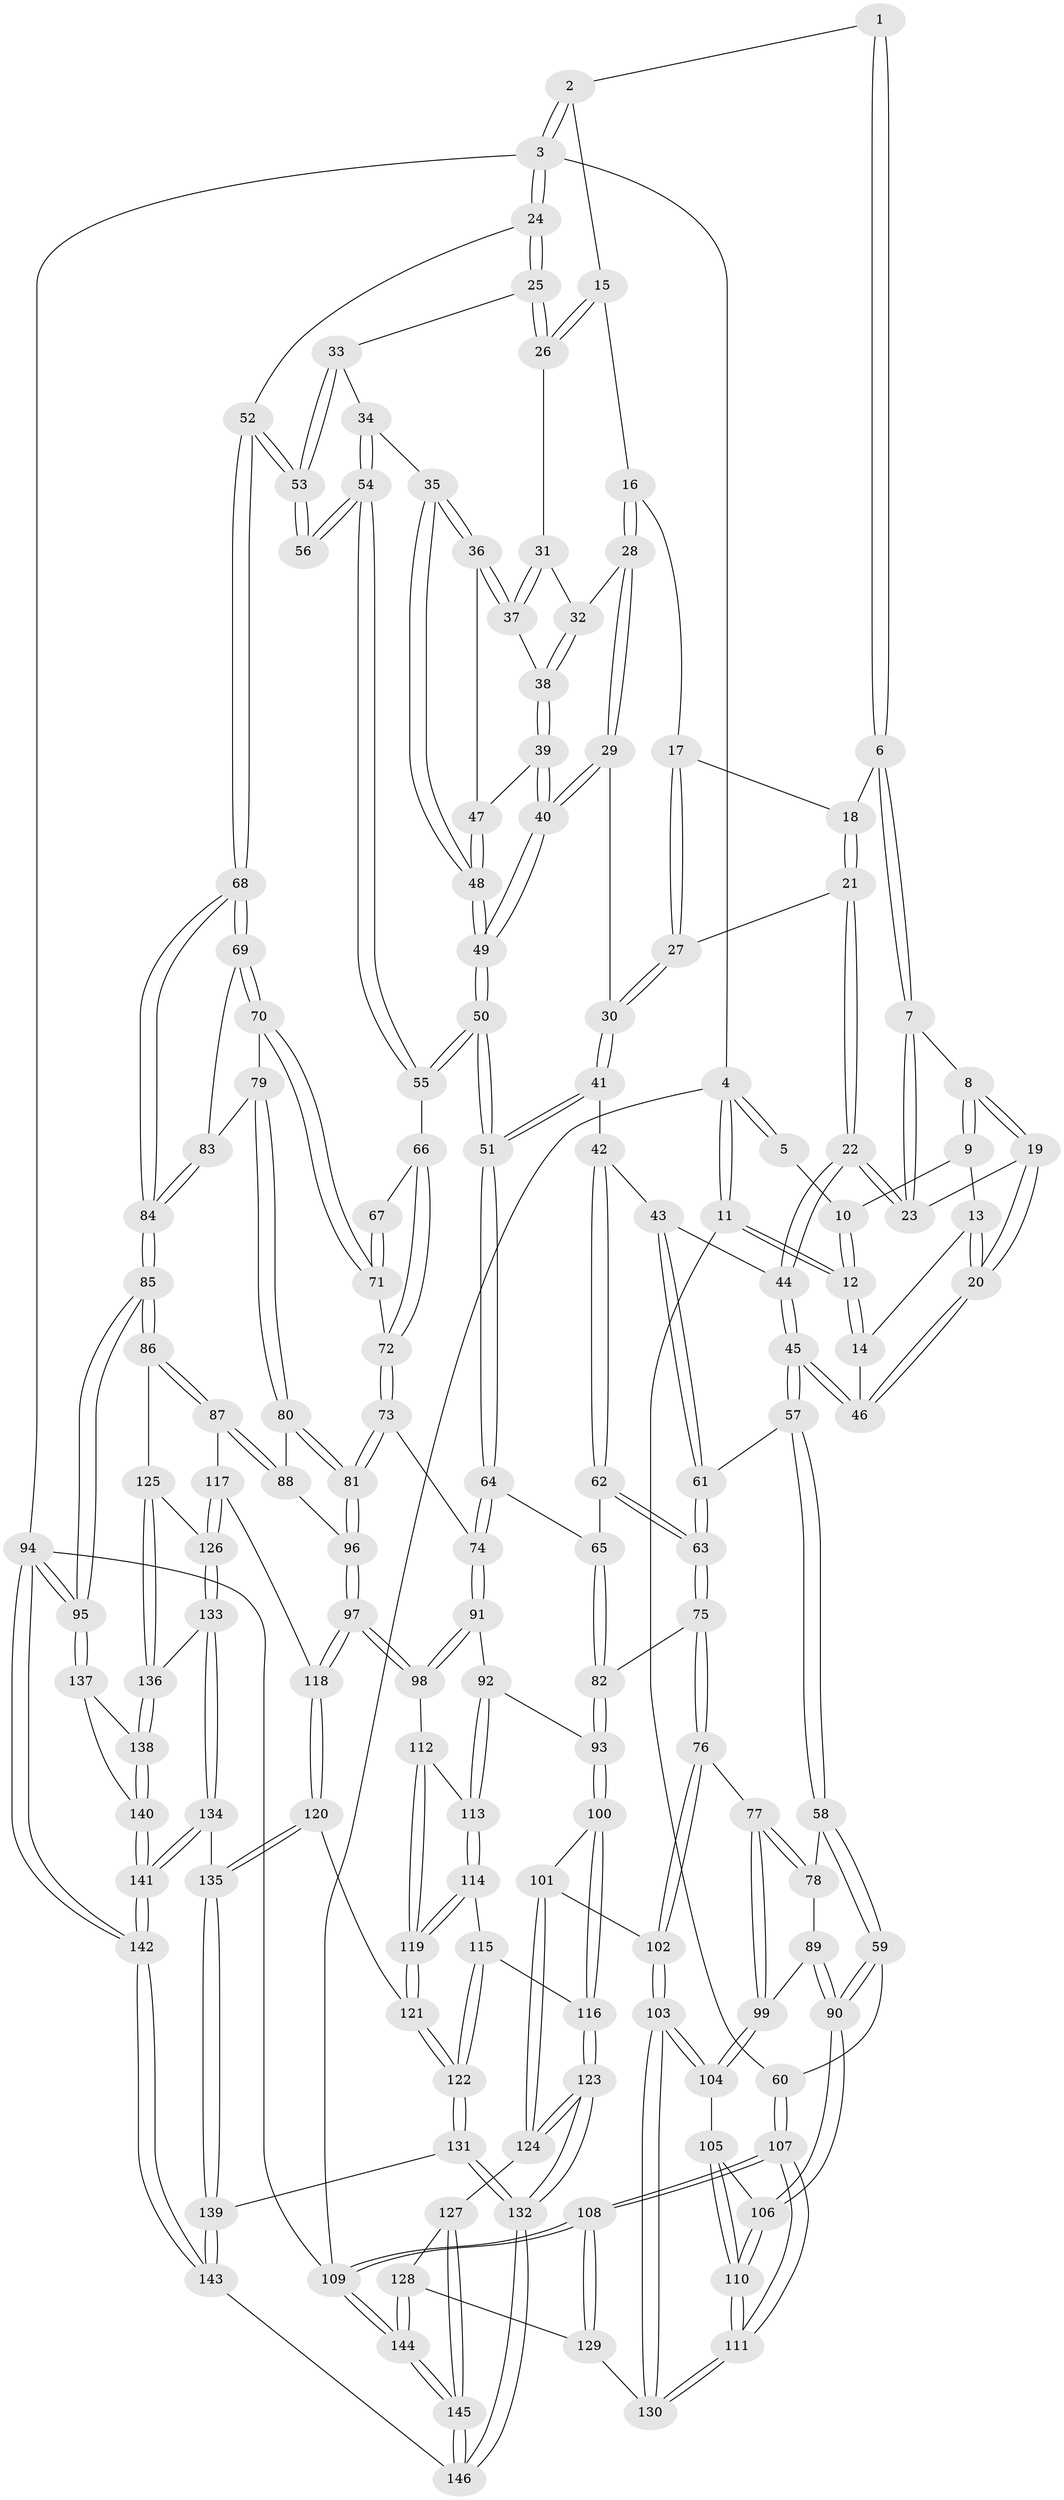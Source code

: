 // Generated by graph-tools (version 1.1) at 2025/03/03/09/25 03:03:22]
// undirected, 146 vertices, 362 edges
graph export_dot {
graph [start="1"]
  node [color=gray90,style=filled];
  1 [pos="+0.40251644201662706+0"];
  2 [pos="+0.7468567486010813+0"];
  3 [pos="+1+0"];
  4 [pos="+0+0"];
  5 [pos="+0.2099334473836362+0"];
  6 [pos="+0.3946841523839224+0"];
  7 [pos="+0.36310805625334514+0.006359089033684584"];
  8 [pos="+0.27242825772333057+0.08973135051558685"];
  9 [pos="+0.17698867826700143+0.026278729384054365"];
  10 [pos="+0.17507942904841176+0.006607423472392122"];
  11 [pos="+0+0.04303474141311025"];
  12 [pos="+0+0.06078594528451711"];
  13 [pos="+0.1546750393612395+0.05529244589236869"];
  14 [pos="+0.07239244121976736+0.13346648469791939"];
  15 [pos="+0.7443291729042723+0"];
  16 [pos="+0.5766907768972057+0.09766802646931198"];
  17 [pos="+0.520080613289253+0.09080863871685144"];
  18 [pos="+0.42284668076873316+0"];
  19 [pos="+0.2640889394978351+0.12834661761217347"];
  20 [pos="+0.24240281683818568+0.17182599652946004"];
  21 [pos="+0.4497108270912939+0.1537625305495132"];
  22 [pos="+0.40941327384918996+0.18059438496084698"];
  23 [pos="+0.3938850474601232+0.1553655881953361"];
  24 [pos="+1+0.21881813540236883"];
  25 [pos="+0.8406732891564933+0.11870180135754567"];
  26 [pos="+0.7848545246865763+0.03238967363627453"];
  27 [pos="+0.47694899278002306+0.14560212528440258"];
  28 [pos="+0.5874075054260949+0.12682016650519293"];
  29 [pos="+0.5585613494649754+0.20780860552607833"];
  30 [pos="+0.5420305973863145+0.21478185628039112"];
  31 [pos="+0.703185325333393+0.13086215334396165"];
  32 [pos="+0.6377396160018892+0.14836379790204085"];
  33 [pos="+0.8099890173873905+0.2112752763898932"];
  34 [pos="+0.8012793265388913+0.22789415279773262"];
  35 [pos="+0.7730018484677535+0.23294441128810917"];
  36 [pos="+0.7165817004954796+0.20812192207635685"];
  37 [pos="+0.7048108081447161+0.1837363077998717"];
  38 [pos="+0.6490385861310947+0.19375488994766393"];
  39 [pos="+0.6461379194606086+0.20719834866713763"];
  40 [pos="+0.6091529568780077+0.23779241880940832"];
  41 [pos="+0.4634147702936613+0.30376821011732663"];
  42 [pos="+0.45809566465796914+0.30394417134521046"];
  43 [pos="+0.4066739069840368+0.2816083922863662"];
  44 [pos="+0.3922027274131343+0.2692574675971831"];
  45 [pos="+0.21753645620715586+0.26447650681330787"];
  46 [pos="+0.2125111738753833+0.2475459615482171"];
  47 [pos="+0.683955918643725+0.22812640470798634"];
  48 [pos="+0.663341704442128+0.3393854271952594"];
  49 [pos="+0.6535725838770309+0.35459178173818623"];
  50 [pos="+0.646479862254163+0.3972400228377539"];
  51 [pos="+0.6403021003562042+0.4030008669214808"];
  52 [pos="+1+0.2857551366033752"];
  53 [pos="+1+0.3088833537019784"];
  54 [pos="+0.8174741623060069+0.2681183540560288"];
  55 [pos="+0.7711654372416051+0.3905348453957389"];
  56 [pos="+0.9520645816412489+0.3396820553979858"];
  57 [pos="+0.16151679930562352+0.3825492257170429"];
  58 [pos="+0.07764240367011722+0.43650009468375395"];
  59 [pos="+0+0.4622273754180508"];
  60 [pos="+0+0.4605127012354521"];
  61 [pos="+0.3256519588271587+0.4704607805983775"];
  62 [pos="+0.4362432868665349+0.44661129255112436"];
  63 [pos="+0.3504855806787875+0.4985957475937636"];
  64 [pos="+0.6207192178684301+0.4838559493315996"];
  65 [pos="+0.5623143506457313+0.49008901311575226"];
  66 [pos="+0.7890741146339958+0.3991422659901065"];
  67 [pos="+0.9263071741909334+0.3589005036312265"];
  68 [pos="+1+0.4189179534559732"];
  69 [pos="+1+0.4202836337872371"];
  70 [pos="+0.8782582895666269+0.5139908915805294"];
  71 [pos="+0.8727321147700258+0.5098818873476352"];
  72 [pos="+0.8433848328917759+0.5026275197177368"];
  73 [pos="+0.7271428701701879+0.5760046905581108"];
  74 [pos="+0.626650112116565+0.4994063466342852"];
  75 [pos="+0.35995229304776255+0.5861158655585956"];
  76 [pos="+0.3595227963244329+0.5864556036927902"];
  77 [pos="+0.2727323956018441+0.6159007421604537"];
  78 [pos="+0.09871170016873997+0.46119168808150723"];
  79 [pos="+0.8927650251243776+0.5629551780588975"];
  80 [pos="+0.8915240776126439+0.5700147743739331"];
  81 [pos="+0.7363681580808014+0.6039130862657259"];
  82 [pos="+0.39976461999123303+0.5997910505856746"];
  83 [pos="+0.9233007062176817+0.5676309378758356"];
  84 [pos="+1+0.681579371762426"];
  85 [pos="+1+0.7155788928592028"];
  86 [pos="+1+0.7243390854267817"];
  87 [pos="+0.9971275281737291+0.712986400064848"];
  88 [pos="+0.8864982292697293+0.6119075348629969"];
  89 [pos="+0.1803150744269868+0.6476691374934848"];
  90 [pos="+0.12066596367357195+0.6819656692549542"];
  91 [pos="+0.5683328393647264+0.6309473192581866"];
  92 [pos="+0.494128198784036+0.6594736051067438"];
  93 [pos="+0.4607535609194481+0.6558459863888538"];
  94 [pos="+1+1"];
  95 [pos="+1+0.8170384433389912"];
  96 [pos="+0.7595589727435156+0.6831529316997229"];
  97 [pos="+0.7552872728211671+0.7156239344143882"];
  98 [pos="+0.6459518984933467+0.7313330942393502"];
  99 [pos="+0.24843797994444447+0.64486168889882"];
  100 [pos="+0.4240735603401537+0.7792001185168104"];
  101 [pos="+0.3613652352259094+0.7855668569868568"];
  102 [pos="+0.33849775667019716+0.7810515057235475"];
  103 [pos="+0.24135363803886434+0.8127825128271418"];
  104 [pos="+0.2405614051301192+0.8113077061543995"];
  105 [pos="+0.18309178363464243+0.7718374475798784"];
  106 [pos="+0.11861369548387009+0.7076645029830301"];
  107 [pos="+0+0.91545440268668"];
  108 [pos="+0+1"];
  109 [pos="+0+1"];
  110 [pos="+0+0.8469896729779681"];
  111 [pos="+0+0.8583290082720721"];
  112 [pos="+0.6207163694074708+0.7575461840121708"];
  113 [pos="+0.5285728948348135+0.7327463091518228"];
  114 [pos="+0.494797206564319+0.7944801481167704"];
  115 [pos="+0.492503145820443+0.7956021451536378"];
  116 [pos="+0.4564179851298383+0.8041207211883645"];
  117 [pos="+0.8328522932675104+0.7633477774846064"];
  118 [pos="+0.784003251925562+0.7564298830871745"];
  119 [pos="+0.6019000961327233+0.8064885796485637"];
  120 [pos="+0.7612840458987086+0.8447894403931604"];
  121 [pos="+0.6049481259028572+0.8399604767781407"];
  122 [pos="+0.5854115144523355+0.9144293490741061"];
  123 [pos="+0.4694911043527189+0.9776040587636498"];
  124 [pos="+0.40170226795122954+0.9388706583523002"];
  125 [pos="+0.9229299857843068+0.8550711815405365"];
  126 [pos="+0.8912668835906077+0.8433247144214495"];
  127 [pos="+0.30160715509914665+0.9145127904315463"];
  128 [pos="+0.24038097769979286+0.8496755654424557"];
  129 [pos="+0.2394916522869411+0.8423754199782167"];
  130 [pos="+0.24070744112321305+0.8153143228073664"];
  131 [pos="+0.5850678341997059+0.9170332467821626"];
  132 [pos="+0.49377307909693624+1"];
  133 [pos="+0.8588752047719205+0.9050641151506319"];
  134 [pos="+0.8469728038980093+0.9146630005845313"];
  135 [pos="+0.7614084117599356+0.8619303955964527"];
  136 [pos="+0.9359377271986032+0.9018412271194302"];
  137 [pos="+1+0.8898624723244295"];
  138 [pos="+0.9407495969305956+0.9080174449061823"];
  139 [pos="+0.722158917744249+0.931140327276817"];
  140 [pos="+0.9168912192028046+1"];
  141 [pos="+0.8846272549728854+1"];
  142 [pos="+0.8580647222094027+1"];
  143 [pos="+0.8248699872721129+1"];
  144 [pos="+0+1"];
  145 [pos="+0.2203542424728946+1"];
  146 [pos="+0.4932700822314868+1"];
  1 -- 2;
  1 -- 6;
  1 -- 6;
  2 -- 3;
  2 -- 3;
  2 -- 15;
  3 -- 4;
  3 -- 24;
  3 -- 24;
  3 -- 94;
  4 -- 5;
  4 -- 5;
  4 -- 11;
  4 -- 11;
  4 -- 109;
  5 -- 10;
  6 -- 7;
  6 -- 7;
  6 -- 18;
  7 -- 8;
  7 -- 23;
  7 -- 23;
  8 -- 9;
  8 -- 9;
  8 -- 19;
  8 -- 19;
  9 -- 10;
  9 -- 13;
  10 -- 12;
  10 -- 12;
  11 -- 12;
  11 -- 12;
  11 -- 60;
  12 -- 14;
  12 -- 14;
  13 -- 14;
  13 -- 20;
  13 -- 20;
  14 -- 46;
  15 -- 16;
  15 -- 26;
  15 -- 26;
  16 -- 17;
  16 -- 28;
  16 -- 28;
  17 -- 18;
  17 -- 27;
  17 -- 27;
  18 -- 21;
  18 -- 21;
  19 -- 20;
  19 -- 20;
  19 -- 23;
  20 -- 46;
  20 -- 46;
  21 -- 22;
  21 -- 22;
  21 -- 27;
  22 -- 23;
  22 -- 23;
  22 -- 44;
  22 -- 44;
  24 -- 25;
  24 -- 25;
  24 -- 52;
  25 -- 26;
  25 -- 26;
  25 -- 33;
  26 -- 31;
  27 -- 30;
  27 -- 30;
  28 -- 29;
  28 -- 29;
  28 -- 32;
  29 -- 30;
  29 -- 40;
  29 -- 40;
  30 -- 41;
  30 -- 41;
  31 -- 32;
  31 -- 37;
  31 -- 37;
  32 -- 38;
  32 -- 38;
  33 -- 34;
  33 -- 53;
  33 -- 53;
  34 -- 35;
  34 -- 54;
  34 -- 54;
  35 -- 36;
  35 -- 36;
  35 -- 48;
  35 -- 48;
  36 -- 37;
  36 -- 37;
  36 -- 47;
  37 -- 38;
  38 -- 39;
  38 -- 39;
  39 -- 40;
  39 -- 40;
  39 -- 47;
  40 -- 49;
  40 -- 49;
  41 -- 42;
  41 -- 51;
  41 -- 51;
  42 -- 43;
  42 -- 62;
  42 -- 62;
  43 -- 44;
  43 -- 61;
  43 -- 61;
  44 -- 45;
  44 -- 45;
  45 -- 46;
  45 -- 46;
  45 -- 57;
  45 -- 57;
  47 -- 48;
  47 -- 48;
  48 -- 49;
  48 -- 49;
  49 -- 50;
  49 -- 50;
  50 -- 51;
  50 -- 51;
  50 -- 55;
  50 -- 55;
  51 -- 64;
  51 -- 64;
  52 -- 53;
  52 -- 53;
  52 -- 68;
  52 -- 68;
  53 -- 56;
  53 -- 56;
  54 -- 55;
  54 -- 55;
  54 -- 56;
  54 -- 56;
  55 -- 66;
  57 -- 58;
  57 -- 58;
  57 -- 61;
  58 -- 59;
  58 -- 59;
  58 -- 78;
  59 -- 60;
  59 -- 90;
  59 -- 90;
  60 -- 107;
  60 -- 107;
  61 -- 63;
  61 -- 63;
  62 -- 63;
  62 -- 63;
  62 -- 65;
  63 -- 75;
  63 -- 75;
  64 -- 65;
  64 -- 74;
  64 -- 74;
  65 -- 82;
  65 -- 82;
  66 -- 67;
  66 -- 72;
  66 -- 72;
  67 -- 71;
  67 -- 71;
  68 -- 69;
  68 -- 69;
  68 -- 84;
  68 -- 84;
  69 -- 70;
  69 -- 70;
  69 -- 83;
  70 -- 71;
  70 -- 71;
  70 -- 79;
  71 -- 72;
  72 -- 73;
  72 -- 73;
  73 -- 74;
  73 -- 81;
  73 -- 81;
  74 -- 91;
  74 -- 91;
  75 -- 76;
  75 -- 76;
  75 -- 82;
  76 -- 77;
  76 -- 102;
  76 -- 102;
  77 -- 78;
  77 -- 78;
  77 -- 99;
  77 -- 99;
  78 -- 89;
  79 -- 80;
  79 -- 80;
  79 -- 83;
  80 -- 81;
  80 -- 81;
  80 -- 88;
  81 -- 96;
  81 -- 96;
  82 -- 93;
  82 -- 93;
  83 -- 84;
  83 -- 84;
  84 -- 85;
  84 -- 85;
  85 -- 86;
  85 -- 86;
  85 -- 95;
  85 -- 95;
  86 -- 87;
  86 -- 87;
  86 -- 125;
  87 -- 88;
  87 -- 88;
  87 -- 117;
  88 -- 96;
  89 -- 90;
  89 -- 90;
  89 -- 99;
  90 -- 106;
  90 -- 106;
  91 -- 92;
  91 -- 98;
  91 -- 98;
  92 -- 93;
  92 -- 113;
  92 -- 113;
  93 -- 100;
  93 -- 100;
  94 -- 95;
  94 -- 95;
  94 -- 142;
  94 -- 142;
  94 -- 109;
  95 -- 137;
  95 -- 137;
  96 -- 97;
  96 -- 97;
  97 -- 98;
  97 -- 98;
  97 -- 118;
  97 -- 118;
  98 -- 112;
  99 -- 104;
  99 -- 104;
  100 -- 101;
  100 -- 116;
  100 -- 116;
  101 -- 102;
  101 -- 124;
  101 -- 124;
  102 -- 103;
  102 -- 103;
  103 -- 104;
  103 -- 104;
  103 -- 130;
  103 -- 130;
  104 -- 105;
  105 -- 106;
  105 -- 110;
  105 -- 110;
  106 -- 110;
  106 -- 110;
  107 -- 108;
  107 -- 108;
  107 -- 111;
  107 -- 111;
  108 -- 109;
  108 -- 109;
  108 -- 129;
  108 -- 129;
  109 -- 144;
  109 -- 144;
  110 -- 111;
  110 -- 111;
  111 -- 130;
  111 -- 130;
  112 -- 113;
  112 -- 119;
  112 -- 119;
  113 -- 114;
  113 -- 114;
  114 -- 115;
  114 -- 119;
  114 -- 119;
  115 -- 116;
  115 -- 122;
  115 -- 122;
  116 -- 123;
  116 -- 123;
  117 -- 118;
  117 -- 126;
  117 -- 126;
  118 -- 120;
  118 -- 120;
  119 -- 121;
  119 -- 121;
  120 -- 121;
  120 -- 135;
  120 -- 135;
  121 -- 122;
  121 -- 122;
  122 -- 131;
  122 -- 131;
  123 -- 124;
  123 -- 124;
  123 -- 132;
  123 -- 132;
  124 -- 127;
  125 -- 126;
  125 -- 136;
  125 -- 136;
  126 -- 133;
  126 -- 133;
  127 -- 128;
  127 -- 145;
  127 -- 145;
  128 -- 129;
  128 -- 144;
  128 -- 144;
  129 -- 130;
  131 -- 132;
  131 -- 132;
  131 -- 139;
  132 -- 146;
  132 -- 146;
  133 -- 134;
  133 -- 134;
  133 -- 136;
  134 -- 135;
  134 -- 141;
  134 -- 141;
  135 -- 139;
  135 -- 139;
  136 -- 138;
  136 -- 138;
  137 -- 138;
  137 -- 140;
  138 -- 140;
  138 -- 140;
  139 -- 143;
  139 -- 143;
  140 -- 141;
  140 -- 141;
  141 -- 142;
  141 -- 142;
  142 -- 143;
  142 -- 143;
  143 -- 146;
  144 -- 145;
  144 -- 145;
  145 -- 146;
  145 -- 146;
}
